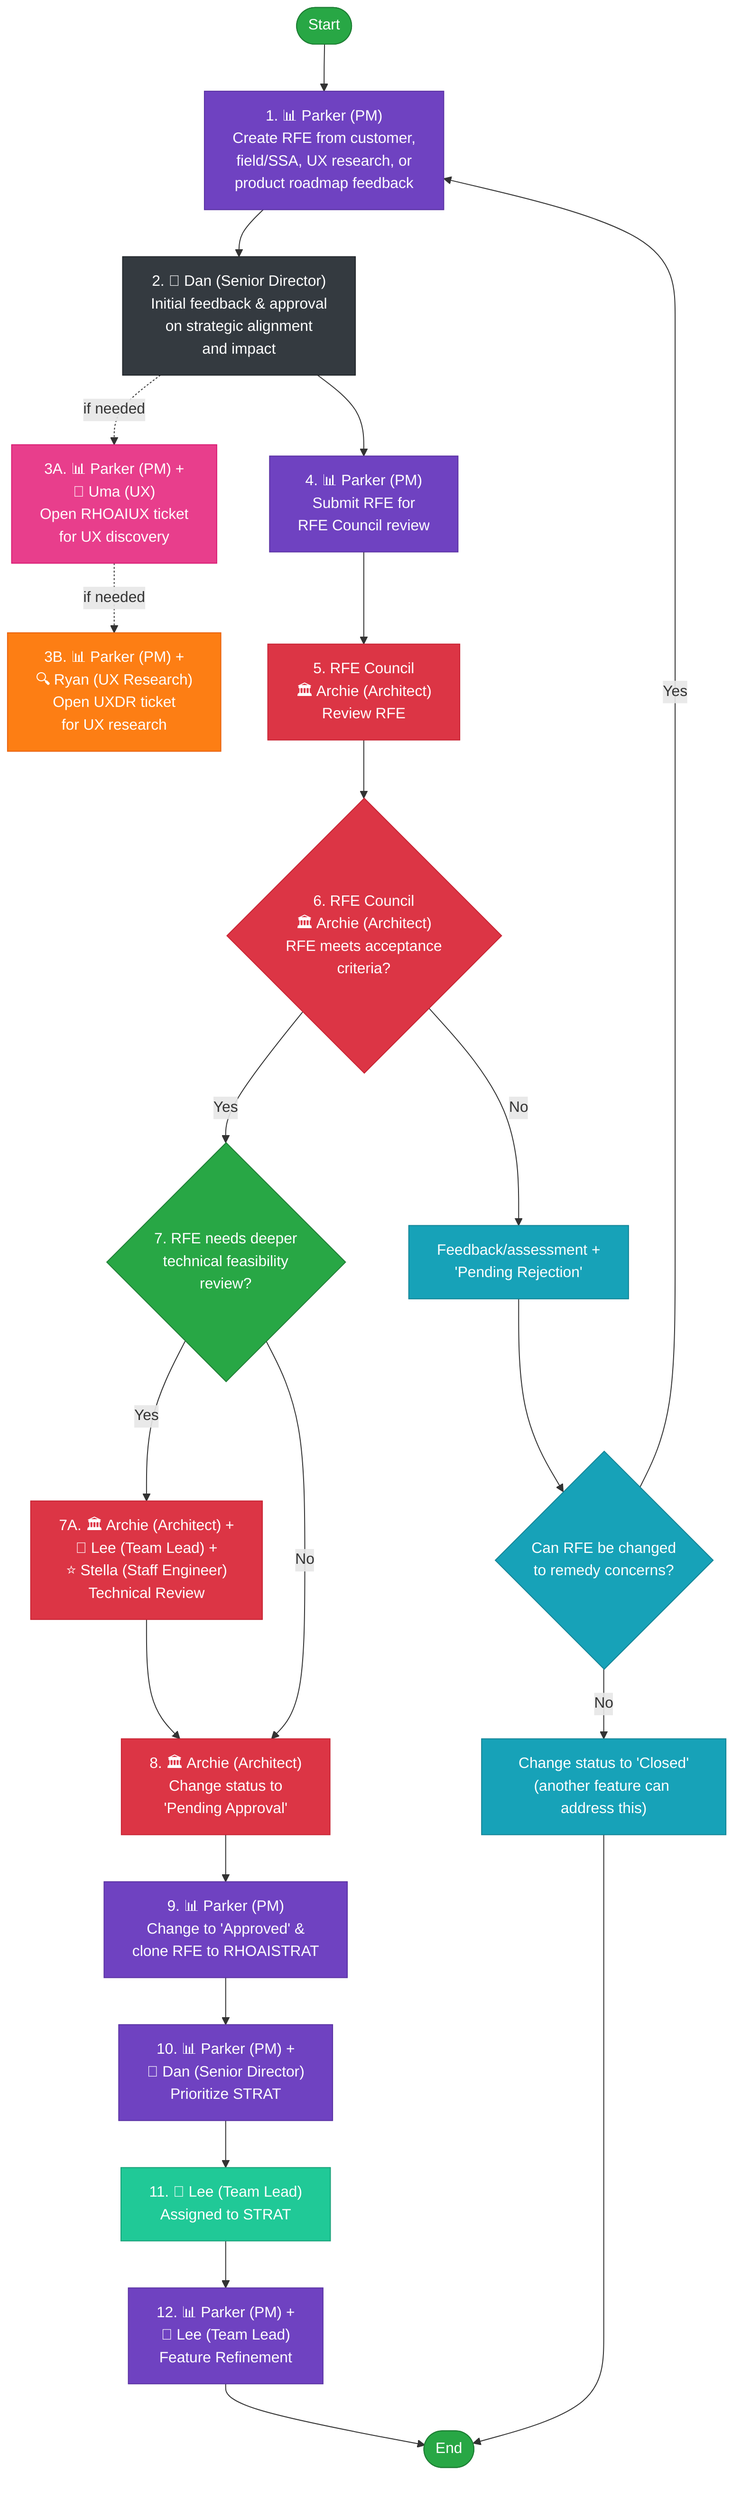 flowchart TD
    Start([Start]) --> CreateRFE["1. 📊 Parker (PM)<br/>Create RFE from customer,<br/>field/SSA, UX research, or<br/>product roadmap feedback"]
    
    CreateRFE --> GetApproval["2. 🏢 Dan (Senior Director)<br/>Initial feedback & approval<br/>on strategic alignment<br/>and impact"]
    
    GetApproval -.->|if needed| UXDiscovery["3A. 📊 Parker (PM) +<br/>🎨 Uma (UX)<br/>Open RHOAIUX ticket<br/>for UX discovery"]
    UXDiscovery -.->|if needed| UXResearch["3B. 📊 Parker (PM) +<br/>🔍 Ryan (UX Research)<br/>Open UXDR ticket<br/>for UX research"]
    
    GetApproval --> SubmitRFE["4. 📊 Parker (PM)<br/>Submit RFE for<br/>RFE Council review"]
    
    SubmitRFE --> ArchieReview["5. RFE Council<br/>🏛️ Archie (Architect)<br/>Review RFE"]
    
    ArchieReview --> MeetsAcceptance{"6. RFE Council<br/>🏛️ Archie (Architect)<br/>RFE meets acceptance<br/>criteria?"}
    
    MeetsAcceptance -->|No| PendingReject["Feedback/assessment +<br/>'Pending Rejection'"]
    PendingReject --> CanRemedy{"Can RFE be changed<br/>to remedy concerns?"}
    CanRemedy -->|Yes| CreateRFE
    CanRemedy -->|No| CloseRFE["Change status to 'Closed'<br/>(another feature can address this)"]
    
    MeetsAcceptance -->|Yes| NeedsTechReview{"7. RFE needs deeper<br/>technical feasibility<br/>review?"}
    
    NeedsTechReview -->|Yes| TechReview["7A. 🏛️ Archie (Architect) +<br/>👥 Lee (Team Lead) +<br/>⭐ Stella (Staff Engineer)<br/>Technical Review"]
    TechReview --> PendingApproval
    
    NeedsTechReview -->|No| PendingApproval["8. 🏛️ Archie (Architect)<br/>Change status to<br/>'Pending Approval'"]
    
    PendingApproval --> Approved["9. 📊 Parker (PM)<br/>Change to 'Approved' &<br/>clone RFE to RHOAISTRAT"]
    
    Approved --> PrioritizeSTRAT["10. 📊 Parker (PM) +<br/>🏢 Dan (Senior Director)<br/>Prioritize STRAT"]
    
    PrioritizeSTRAT --> AssignLee["11. 👥 Lee (Team Lead)<br/>Assigned to STRAT"]
    
    AssignLee --> FeatureRefinement["12. 📊 Parker (PM) +<br/>👥 Lee (Team Lead)<br/>Feature Refinement"]
    
    FeatureRefinement --> End([End])
    CloseRFE --> End
    
    %% Agent role-based styling
    classDef startEnd fill:#28a745,stroke:#1e7e34,color:#fff
    classDef productManager fill:#6f42c1,stroke:#5a32a3,color:#fff
    classDef seniorDirector fill:#343a40,stroke:#212529,color:#fff
    classDef ux fill:#e83e8c,stroke:#d91a72,color:#fff
    classDef uxResearch fill:#fd7e14,stroke:#e8610e,color:#fff
    classDef architect fill:#dc3545,stroke:#c82333,color:#fff
    classDef staffEngineer fill:#28a745,stroke:#1e7e34,color:#fff
    classDef teamLead fill:#20c997,stroke:#1aa179,color:#fff
    classDef productOwner fill:#17a2b8,stroke:#138496,color:#fff
    
    class Start,End startEnd
    class CreateRFE,SubmitRFE,Approved,PrioritizeSTRAT,FeatureRefinement productManager
    class GetApproval seniorDirector
    class UXDiscovery ux
    class UXResearch uxResearch
    class ArchieReview,MeetsAcceptance,TechReview,PendingApproval architect
    class NeedsTechReview staffEngineer
    class AssignLee teamLead
    class PendingReject,CanRemedy,CloseRFE productOwner